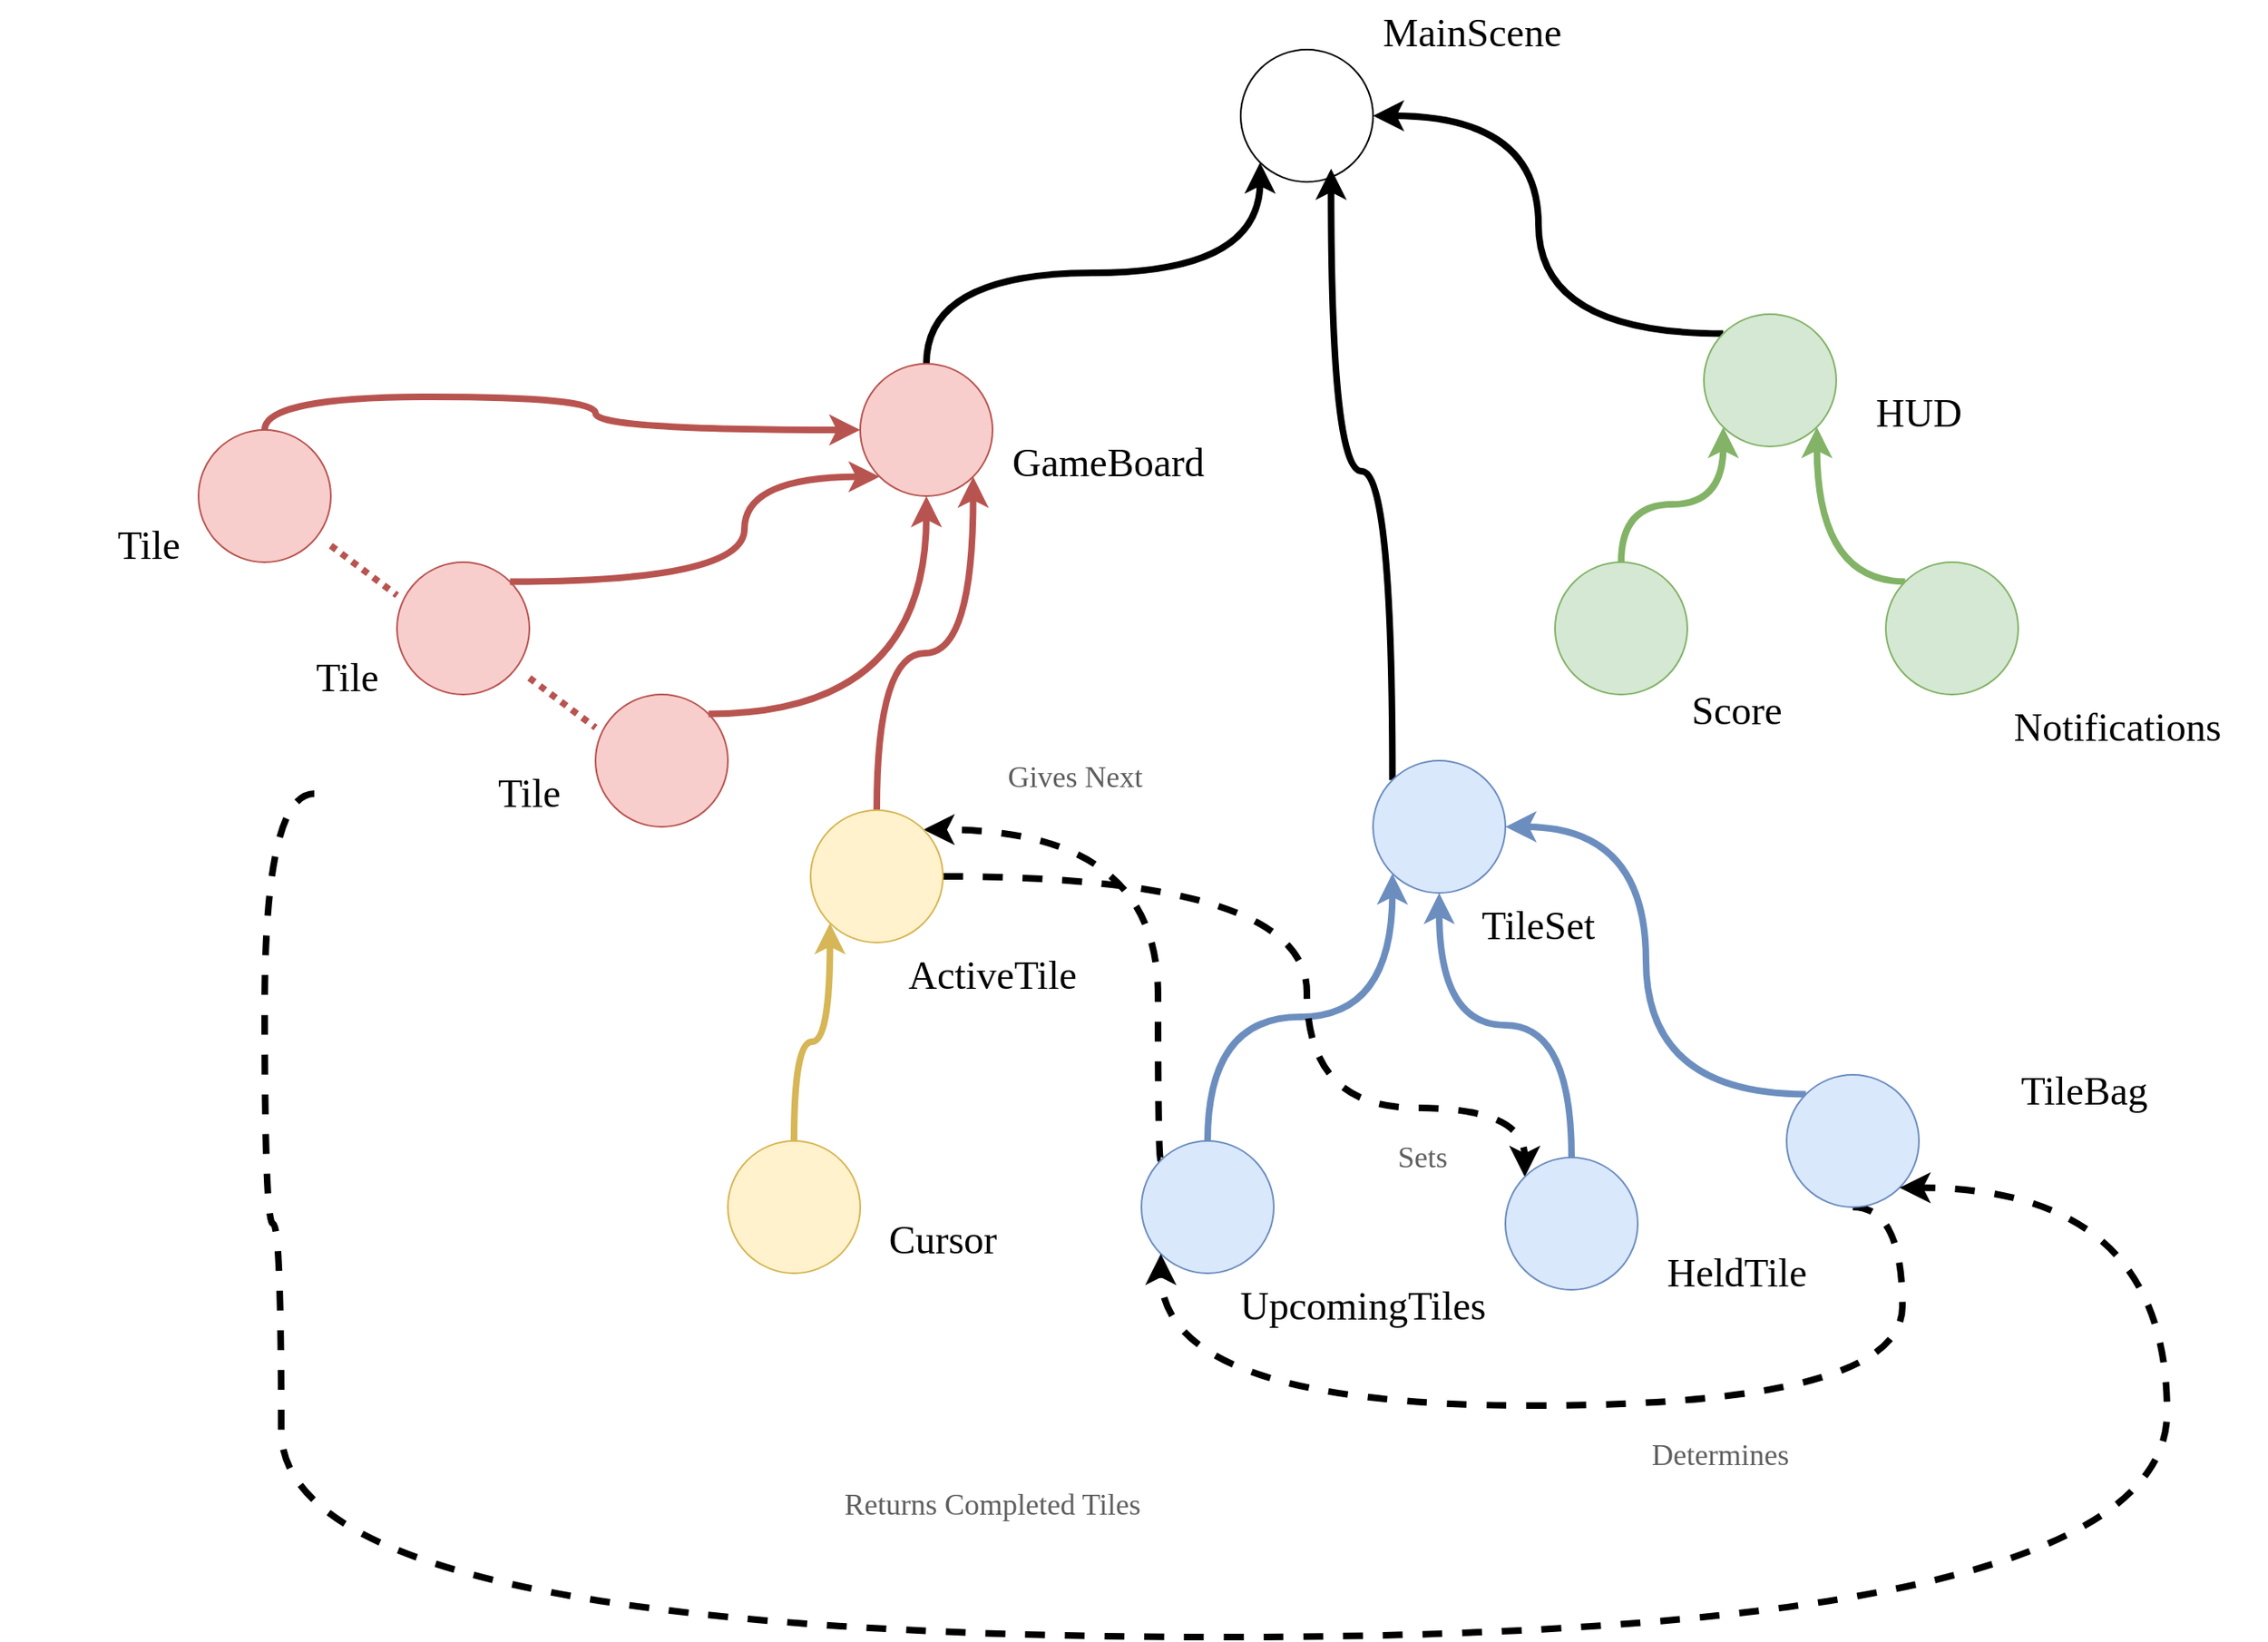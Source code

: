 <mxfile version="12.4.8" type="device"><diagram id="mDV6GGJU_76RKqSqO3B7" name="Page-1"><mxGraphModel dx="1754" dy="478" grid="1" gridSize="10" guides="1" tooltips="1" connect="1" arrows="1" fold="1" page="1" pageScale="1" pageWidth="850" pageHeight="1100" math="0" shadow="0"><root><mxCell id="0"/><mxCell id="1" parent="0"/><mxCell id="ZrlPPFWRv1yOLr7yIgt8-1" value="" style="ellipse;whiteSpace=wrap;html=1;aspect=fixed;" parent="1" vertex="1"><mxGeometry x="350" y="140" width="80" height="80" as="geometry"/></mxCell><mxCell id="ZrlPPFWRv1yOLr7yIgt8-38" style="edgeStyle=orthogonalEdgeStyle;rounded=0;orthogonalLoop=1;jettySize=auto;html=1;exitX=0.5;exitY=0;exitDx=0;exitDy=0;entryX=0;entryY=1;entryDx=0;entryDy=0;curved=1;strokeWidth=4;" parent="1" source="ZrlPPFWRv1yOLr7yIgt8-2" target="ZrlPPFWRv1yOLr7yIgt8-1" edge="1"><mxGeometry relative="1" as="geometry"/></mxCell><mxCell id="ZrlPPFWRv1yOLr7yIgt8-2" value="" style="ellipse;whiteSpace=wrap;html=1;aspect=fixed;fillColor=#f8cecc;strokeColor=#b85450;" parent="1" vertex="1"><mxGeometry x="120" y="330" width="80" height="80" as="geometry"/></mxCell><mxCell id="ZrlPPFWRv1yOLr7yIgt8-46" style="edgeStyle=orthogonalEdgeStyle;curved=1;rounded=0;orthogonalLoop=1;jettySize=auto;html=1;exitX=0;exitY=0;exitDx=0;exitDy=0;entryX=0.683;entryY=0.9;entryDx=0;entryDy=0;entryPerimeter=0;strokeWidth=4;" parent="1" source="ZrlPPFWRv1yOLr7yIgt8-3" target="ZrlPPFWRv1yOLr7yIgt8-1" edge="1"><mxGeometry relative="1" as="geometry"/></mxCell><mxCell id="ZrlPPFWRv1yOLr7yIgt8-3" value="" style="ellipse;whiteSpace=wrap;html=1;aspect=fixed;fillColor=#dae8fc;strokeColor=#6c8ebf;" parent="1" vertex="1"><mxGeometry x="430" y="570" width="80" height="80" as="geometry"/></mxCell><mxCell id="ZrlPPFWRv1yOLr7yIgt8-47" style="edgeStyle=orthogonalEdgeStyle;curved=1;rounded=0;orthogonalLoop=1;jettySize=auto;html=1;exitX=0;exitY=0;exitDx=0;exitDy=0;strokeWidth=4;entryX=1;entryY=0.5;entryDx=0;entryDy=0;" parent="1" source="ZrlPPFWRv1yOLr7yIgt8-4" target="ZrlPPFWRv1yOLr7yIgt8-1" edge="1"><mxGeometry relative="1" as="geometry"><mxPoint x="500" y="220" as="targetPoint"/></mxGeometry></mxCell><mxCell id="ZrlPPFWRv1yOLr7yIgt8-4" value="" style="ellipse;whiteSpace=wrap;html=1;aspect=fixed;fillColor=#d5e8d4;strokeColor=#82b366;" parent="1" vertex="1"><mxGeometry x="630" y="300" width="80" height="80" as="geometry"/></mxCell><mxCell id="ZrlPPFWRv1yOLr7yIgt8-54" style="edgeStyle=orthogonalEdgeStyle;curved=1;rounded=0;orthogonalLoop=1;jettySize=auto;html=1;exitX=0.5;exitY=0;exitDx=0;exitDy=0;entryX=0;entryY=1;entryDx=0;entryDy=0;strokeWidth=4;fillColor=#d5e8d4;strokeColor=#82b366;" parent="1" source="ZrlPPFWRv1yOLr7yIgt8-5" target="ZrlPPFWRv1yOLr7yIgt8-4" edge="1"><mxGeometry relative="1" as="geometry"/></mxCell><mxCell id="ZrlPPFWRv1yOLr7yIgt8-5" value="" style="ellipse;whiteSpace=wrap;html=1;aspect=fixed;fillColor=#d5e8d4;strokeColor=#82b366;" parent="1" vertex="1"><mxGeometry x="540" y="450" width="80" height="80" as="geometry"/></mxCell><mxCell id="ZrlPPFWRv1yOLr7yIgt8-53" style="edgeStyle=orthogonalEdgeStyle;curved=1;rounded=0;orthogonalLoop=1;jettySize=auto;html=1;exitX=0;exitY=0;exitDx=0;exitDy=0;entryX=1;entryY=1;entryDx=0;entryDy=0;strokeWidth=4;fillColor=#d5e8d4;strokeColor=#82b366;" parent="1" source="ZrlPPFWRv1yOLr7yIgt8-6" target="ZrlPPFWRv1yOLr7yIgt8-4" edge="1"><mxGeometry relative="1" as="geometry"/></mxCell><mxCell id="ZrlPPFWRv1yOLr7yIgt8-6" value="" style="ellipse;whiteSpace=wrap;html=1;aspect=fixed;fillColor=#d5e8d4;strokeColor=#82b366;" parent="1" vertex="1"><mxGeometry x="740" y="450" width="80" height="80" as="geometry"/></mxCell><mxCell id="ZrlPPFWRv1yOLr7yIgt8-43" style="edgeStyle=orthogonalEdgeStyle;curved=1;rounded=0;orthogonalLoop=1;jettySize=auto;html=1;exitX=0.5;exitY=0;exitDx=0;exitDy=0;entryX=0;entryY=1;entryDx=0;entryDy=0;strokeWidth=4;fillColor=#dae8fc;strokeColor=#6c8ebf;" parent="1" source="ZrlPPFWRv1yOLr7yIgt8-7" target="ZrlPPFWRv1yOLr7yIgt8-3" edge="1"><mxGeometry relative="1" as="geometry"/></mxCell><mxCell id="ZrlPPFWRv1yOLr7yIgt8-57" style="edgeStyle=orthogonalEdgeStyle;curved=1;rounded=0;orthogonalLoop=1;jettySize=auto;html=1;exitX=0;exitY=0;exitDx=0;exitDy=0;entryX=1;entryY=0;entryDx=0;entryDy=0;strokeWidth=4;dashed=1;" parent="1" source="ZrlPPFWRv1yOLr7yIgt8-7" target="ZrlPPFWRv1yOLr7yIgt8-12" edge="1"><mxGeometry relative="1" as="geometry"><Array as="points"><mxPoint x="300" y="812"/><mxPoint x="300" y="612"/></Array></mxGeometry></mxCell><mxCell id="ZrlPPFWRv1yOLr7yIgt8-59" style="edgeStyle=orthogonalEdgeStyle;curved=1;rounded=0;orthogonalLoop=1;jettySize=auto;html=1;exitX=1;exitY=0.5;exitDx=0;exitDy=0;entryX=0;entryY=0;entryDx=0;entryDy=0;dashed=1;strokeWidth=4;" parent="1" source="ZrlPPFWRv1yOLr7yIgt8-12" target="ZrlPPFWRv1yOLr7yIgt8-9" edge="1"><mxGeometry relative="1" as="geometry"><Array as="points"><mxPoint x="390" y="640"/><mxPoint x="390" y="780"/><mxPoint x="522" y="780"/></Array></mxGeometry></mxCell><mxCell id="ZrlPPFWRv1yOLr7yIgt8-7" value="" style="ellipse;whiteSpace=wrap;html=1;aspect=fixed;fillColor=#dae8fc;strokeColor=#6c8ebf;" parent="1" vertex="1"><mxGeometry x="290" y="800" width="80" height="80" as="geometry"/></mxCell><mxCell id="ZrlPPFWRv1yOLr7yIgt8-44" style="edgeStyle=orthogonalEdgeStyle;curved=1;rounded=0;orthogonalLoop=1;jettySize=auto;html=1;exitX=0.5;exitY=0;exitDx=0;exitDy=0;strokeWidth=4;fillColor=#dae8fc;strokeColor=#6c8ebf;" parent="1" source="ZrlPPFWRv1yOLr7yIgt8-9" target="ZrlPPFWRv1yOLr7yIgt8-3" edge="1"><mxGeometry relative="1" as="geometry"/></mxCell><mxCell id="ZrlPPFWRv1yOLr7yIgt8-9" value="" style="ellipse;whiteSpace=wrap;html=1;aspect=fixed;fillColor=#dae8fc;strokeColor=#6c8ebf;" parent="1" vertex="1"><mxGeometry x="510" y="810" width="80" height="80" as="geometry"/></mxCell><mxCell id="ZrlPPFWRv1yOLr7yIgt8-45" style="edgeStyle=orthogonalEdgeStyle;curved=1;rounded=0;orthogonalLoop=1;jettySize=auto;html=1;exitX=0;exitY=0;exitDx=0;exitDy=0;entryX=1;entryY=0.5;entryDx=0;entryDy=0;strokeWidth=4;fillColor=#dae8fc;strokeColor=#6c8ebf;" parent="1" source="ZrlPPFWRv1yOLr7yIgt8-10" target="ZrlPPFWRv1yOLr7yIgt8-3" edge="1"><mxGeometry relative="1" as="geometry"/></mxCell><mxCell id="ZrlPPFWRv1yOLr7yIgt8-60" style="edgeStyle=orthogonalEdgeStyle;curved=1;rounded=0;orthogonalLoop=1;jettySize=auto;html=1;exitX=0.5;exitY=1;exitDx=0;exitDy=0;entryX=0;entryY=1;entryDx=0;entryDy=0;dashed=1;strokeWidth=4;" parent="1" source="ZrlPPFWRv1yOLr7yIgt8-10" target="ZrlPPFWRv1yOLr7yIgt8-7" edge="1"><mxGeometry relative="1" as="geometry"><Array as="points"><mxPoint x="750" y="840"/><mxPoint x="750" y="960"/><mxPoint x="302" y="960"/></Array></mxGeometry></mxCell><mxCell id="ZrlPPFWRv1yOLr7yIgt8-10" value="" style="ellipse;whiteSpace=wrap;html=1;aspect=fixed;fillColor=#dae8fc;strokeColor=#6c8ebf;" parent="1" vertex="1"><mxGeometry x="680" y="760" width="80" height="80" as="geometry"/></mxCell><mxCell id="ZrlPPFWRv1yOLr7yIgt8-39" style="edgeStyle=orthogonalEdgeStyle;curved=1;rounded=0;orthogonalLoop=1;jettySize=auto;html=1;exitX=0.5;exitY=0;exitDx=0;exitDy=0;entryX=0;entryY=0.5;entryDx=0;entryDy=0;strokeWidth=4;fillColor=#f8cecc;strokeColor=#b85450;" parent="1" source="ZrlPPFWRv1yOLr7yIgt8-11" target="ZrlPPFWRv1yOLr7yIgt8-2" edge="1"><mxGeometry relative="1" as="geometry"/></mxCell><mxCell id="ZrlPPFWRv1yOLr7yIgt8-61" style="edgeStyle=orthogonalEdgeStyle;curved=1;rounded=0;orthogonalLoop=1;jettySize=auto;html=1;entryX=1;entryY=1;entryDx=0;entryDy=0;dashed=1;strokeWidth=4;" parent="1" target="ZrlPPFWRv1yOLr7yIgt8-10" edge="1"><mxGeometry relative="1" as="geometry"><Array as="points"><mxPoint x="-240" y="850"/><mxPoint x="-230" y="850"/><mxPoint x="-230" y="1100"/><mxPoint x="910" y="1100"/><mxPoint x="910" y="828"/></Array><mxPoint x="-210" y="590" as="sourcePoint"/></mxGeometry></mxCell><mxCell id="ZrlPPFWRv1yOLr7yIgt8-11" value="" style="ellipse;whiteSpace=wrap;html=1;aspect=fixed;fillColor=#f8cecc;strokeColor=#b85450;" parent="1" vertex="1"><mxGeometry x="-280" y="370" width="80" height="80" as="geometry"/></mxCell><mxCell id="ZrlPPFWRv1yOLr7yIgt8-41" style="edgeStyle=orthogonalEdgeStyle;curved=1;rounded=0;orthogonalLoop=1;jettySize=auto;html=1;exitX=0.5;exitY=0;exitDx=0;exitDy=0;entryX=1;entryY=1;entryDx=0;entryDy=0;strokeWidth=4;fillColor=#f8cecc;strokeColor=#b85450;" parent="1" source="ZrlPPFWRv1yOLr7yIgt8-12" target="ZrlPPFWRv1yOLr7yIgt8-2" edge="1"><mxGeometry relative="1" as="geometry"/></mxCell><mxCell id="ZrlPPFWRv1yOLr7yIgt8-12" value="" style="ellipse;whiteSpace=wrap;html=1;aspect=fixed;fillColor=#fff2cc;strokeColor=#d6b656;" parent="1" vertex="1"><mxGeometry x="90" y="600" width="80" height="80" as="geometry"/></mxCell><mxCell id="ZrlPPFWRv1yOLr7yIgt8-42" style="edgeStyle=orthogonalEdgeStyle;curved=1;rounded=0;orthogonalLoop=1;jettySize=auto;html=1;exitX=0.5;exitY=0;exitDx=0;exitDy=0;entryX=0;entryY=1;entryDx=0;entryDy=0;strokeWidth=4;fillColor=#fff2cc;strokeColor=#d6b656;" parent="1" source="ZrlPPFWRv1yOLr7yIgt8-13" target="ZrlPPFWRv1yOLr7yIgt8-12" edge="1"><mxGeometry relative="1" as="geometry"/></mxCell><mxCell id="ZrlPPFWRv1yOLr7yIgt8-13" value="" style="ellipse;whiteSpace=wrap;html=1;aspect=fixed;fillColor=#fff2cc;strokeColor=#d6b656;" parent="1" vertex="1"><mxGeometry x="40" y="800" width="80" height="80" as="geometry"/></mxCell><mxCell id="ZrlPPFWRv1yOLr7yIgt8-14" value="&lt;font style=&quot;font-size: 24px&quot; face=&quot;Lucida Console&quot;&gt;MainScene&lt;/font&gt;" style="text;html=1;strokeColor=none;fillColor=none;align=center;verticalAlign=middle;whiteSpace=wrap;rounded=0;" parent="1" vertex="1"><mxGeometry x="400" y="110" width="180" height="40" as="geometry"/></mxCell><mxCell id="ZrlPPFWRv1yOLr7yIgt8-15" value="&lt;font style=&quot;font-size: 24px&quot; face=&quot;Lucida Console&quot;&gt;TileSet&lt;/font&gt;" style="text;html=1;strokeColor=none;fillColor=none;align=center;verticalAlign=middle;whiteSpace=wrap;rounded=0;" parent="1" vertex="1"><mxGeometry x="440" y="650" width="180" height="40" as="geometry"/></mxCell><mxCell id="ZrlPPFWRv1yOLr7yIgt8-16" value="&lt;font style=&quot;font-size: 24px&quot; face=&quot;Lucida Console&quot;&gt;UpcomingTiles&lt;/font&gt;" style="text;html=1;strokeColor=none;fillColor=none;align=center;verticalAlign=middle;whiteSpace=wrap;rounded=0;" parent="1" vertex="1"><mxGeometry x="334" y="880" width="180" height="40" as="geometry"/></mxCell><mxCell id="ZrlPPFWRv1yOLr7yIgt8-18" value="&lt;font style=&quot;font-size: 24px&quot; face=&quot;Lucida Console&quot;&gt;TileBag&lt;/font&gt;" style="text;html=1;strokeColor=none;fillColor=none;align=center;verticalAlign=middle;whiteSpace=wrap;rounded=0;" parent="1" vertex="1"><mxGeometry x="770" y="750" width="180" height="40" as="geometry"/></mxCell><mxCell id="ZrlPPFWRv1yOLr7yIgt8-19" value="&lt;font style=&quot;font-size: 24px&quot; face=&quot;Lucida Console&quot;&gt;HeldTile&lt;br&gt;&lt;/font&gt;" style="text;html=1;strokeColor=none;fillColor=none;align=center;verticalAlign=middle;whiteSpace=wrap;rounded=0;" parent="1" vertex="1"><mxGeometry x="560" y="860" width="180" height="40" as="geometry"/></mxCell><mxCell id="ZrlPPFWRv1yOLr7yIgt8-24" value="&lt;font style=&quot;font-size: 24px&quot; face=&quot;Lucida Console&quot;&gt;HUD&lt;br&gt;&lt;/font&gt;" style="text;html=1;strokeColor=none;fillColor=none;align=center;verticalAlign=middle;whiteSpace=wrap;rounded=0;" parent="1" vertex="1"><mxGeometry x="670" y="340" width="180" height="40" as="geometry"/></mxCell><mxCell id="ZrlPPFWRv1yOLr7yIgt8-25" value="&lt;font style=&quot;font-size: 24px&quot; face=&quot;Lucida Console&quot;&gt;Notifications&lt;br&gt;&lt;/font&gt;" style="text;html=1;strokeColor=none;fillColor=none;align=center;verticalAlign=middle;whiteSpace=wrap;rounded=0;" parent="1" vertex="1"><mxGeometry x="790" y="530" width="180" height="40" as="geometry"/></mxCell><mxCell id="ZrlPPFWRv1yOLr7yIgt8-26" value="&lt;font style=&quot;font-size: 24px&quot; face=&quot;Lucida Console&quot;&gt;Score&lt;br&gt;&lt;/font&gt;" style="text;html=1;strokeColor=none;fillColor=none;align=center;verticalAlign=middle;whiteSpace=wrap;rounded=0;" parent="1" vertex="1"><mxGeometry x="560" y="520" width="180" height="40" as="geometry"/></mxCell><mxCell id="ZrlPPFWRv1yOLr7yIgt8-27" value="&lt;font style=&quot;font-size: 24px&quot; face=&quot;Lucida Console&quot;&gt;GameBoard&lt;br&gt;&lt;/font&gt;" style="text;html=1;strokeColor=none;fillColor=none;align=center;verticalAlign=middle;whiteSpace=wrap;rounded=0;" parent="1" vertex="1"><mxGeometry x="180" y="370" width="180" height="40" as="geometry"/></mxCell><mxCell id="ZrlPPFWRv1yOLr7yIgt8-32" value="&lt;font style=&quot;font-size: 24px&quot; face=&quot;Lucida Console&quot;&gt;Tile&lt;br&gt;&lt;/font&gt;" style="text;html=1;strokeColor=none;fillColor=none;align=center;verticalAlign=middle;whiteSpace=wrap;rounded=0;" parent="1" vertex="1"><mxGeometry x="-400" y="420" width="180" height="40" as="geometry"/></mxCell><mxCell id="ZrlPPFWRv1yOLr7yIgt8-33" value="&lt;font style=&quot;font-size: 24px&quot; face=&quot;Lucida Console&quot;&gt;Cursor&lt;br&gt;&lt;/font&gt;" style="text;html=1;strokeColor=none;fillColor=none;align=center;verticalAlign=middle;whiteSpace=wrap;rounded=0;" parent="1" vertex="1"><mxGeometry x="80" y="840" width="180" height="40" as="geometry"/></mxCell><mxCell id="ZrlPPFWRv1yOLr7yIgt8-34" value="&lt;font style=&quot;font-size: 24px&quot; face=&quot;Lucida Console&quot;&gt;ActiveTile&lt;br&gt;&lt;/font&gt;" style="text;html=1;strokeColor=none;fillColor=none;align=center;verticalAlign=middle;whiteSpace=wrap;rounded=0;" parent="1" vertex="1"><mxGeometry x="110" y="680" width="180" height="40" as="geometry"/></mxCell><mxCell id="ZrlPPFWRv1yOLr7yIgt8-64" value="&lt;font style=&quot;font-size: 18px&quot; face=&quot;Lucida Console&quot; color=&quot;#5e5e5e&quot;&gt;Gives Next&lt;/font&gt;" style="text;html=1;strokeColor=none;fillColor=none;align=center;verticalAlign=middle;whiteSpace=wrap;rounded=0;" parent="1" vertex="1"><mxGeometry x="180" y="560" width="140" height="40" as="geometry"/></mxCell><mxCell id="ZrlPPFWRv1yOLr7yIgt8-65" value="&lt;font style=&quot;font-size: 18px&quot; face=&quot;Lucida Console&quot; color=&quot;#5e5e5e&quot;&gt;Returns Completed Tiles&lt;/font&gt;" style="text;html=1;strokeColor=none;fillColor=none;align=center;verticalAlign=middle;whiteSpace=wrap;rounded=0;" parent="1" vertex="1"><mxGeometry x="90" y="990" width="220" height="60" as="geometry"/></mxCell><mxCell id="ZrlPPFWRv1yOLr7yIgt8-66" value="&lt;font style=&quot;font-size: 18px&quot; face=&quot;Lucida Console&quot; color=&quot;#5e5e5e&quot;&gt;Determines&lt;/font&gt;" style="text;html=1;strokeColor=none;fillColor=none;align=center;verticalAlign=middle;whiteSpace=wrap;rounded=0;" parent="1" vertex="1"><mxGeometry x="530" y="960" width="220" height="60" as="geometry"/></mxCell><mxCell id="ZrlPPFWRv1yOLr7yIgt8-68" value="&lt;font style=&quot;font-size: 18px&quot; face=&quot;Lucida Console&quot; color=&quot;#5e5e5e&quot;&gt;Sets&lt;/font&gt;" style="text;html=1;strokeColor=none;fillColor=none;align=center;verticalAlign=middle;whiteSpace=wrap;rounded=0;" parent="1" vertex="1"><mxGeometry x="390" y="790" width="140" height="40" as="geometry"/></mxCell><mxCell id="Kqn6rLQM9-H9-NgaDG3s-1" value="" style="ellipse;whiteSpace=wrap;html=1;aspect=fixed;fillColor=#f8cecc;strokeColor=#b85450;" vertex="1" parent="1"><mxGeometry x="-160" y="450" width="80" height="80" as="geometry"/></mxCell><mxCell id="Kqn6rLQM9-H9-NgaDG3s-3" value="" style="ellipse;whiteSpace=wrap;html=1;aspect=fixed;fillColor=#f8cecc;strokeColor=#b85450;" vertex="1" parent="1"><mxGeometry x="-40" y="530" width="80" height="80" as="geometry"/></mxCell><mxCell id="Kqn6rLQM9-H9-NgaDG3s-4" value="&lt;font style=&quot;font-size: 24px&quot; face=&quot;Lucida Console&quot;&gt;Tile&lt;br&gt;&lt;/font&gt;" style="text;html=1;strokeColor=none;fillColor=none;align=center;verticalAlign=middle;whiteSpace=wrap;rounded=0;" vertex="1" parent="1"><mxGeometry x="-280" y="500" width="180" height="40" as="geometry"/></mxCell><mxCell id="Kqn6rLQM9-H9-NgaDG3s-5" value="&lt;font style=&quot;font-size: 24px&quot; face=&quot;Lucida Console&quot;&gt;Tile&lt;br&gt;&lt;/font&gt;" style="text;html=1;strokeColor=none;fillColor=none;align=center;verticalAlign=middle;whiteSpace=wrap;rounded=0;" vertex="1" parent="1"><mxGeometry x="-170" y="570" width="180" height="40" as="geometry"/></mxCell><mxCell id="Kqn6rLQM9-H9-NgaDG3s-6" style="edgeStyle=orthogonalEdgeStyle;curved=1;rounded=0;orthogonalLoop=1;jettySize=auto;html=1;exitX=1;exitY=0;exitDx=0;exitDy=0;strokeWidth=4;fillColor=#f8cecc;strokeColor=#b85450;entryX=0;entryY=1;entryDx=0;entryDy=0;" edge="1" parent="1" source="Kqn6rLQM9-H9-NgaDG3s-1" target="ZrlPPFWRv1yOLr7yIgt8-2"><mxGeometry relative="1" as="geometry"><mxPoint x="-190" y="410" as="sourcePoint"/><mxPoint x="90" y="410" as="targetPoint"/><Array as="points"><mxPoint x="50" y="462"/><mxPoint x="50" y="398"/></Array></mxGeometry></mxCell><mxCell id="Kqn6rLQM9-H9-NgaDG3s-7" style="edgeStyle=orthogonalEdgeStyle;curved=1;rounded=0;orthogonalLoop=1;jettySize=auto;html=1;exitX=1;exitY=0;exitDx=0;exitDy=0;strokeWidth=4;fillColor=#f8cecc;strokeColor=#b85450;entryX=0.5;entryY=1;entryDx=0;entryDy=0;" edge="1" parent="1" source="Kqn6rLQM9-H9-NgaDG3s-3" target="ZrlPPFWRv1yOLr7yIgt8-2"><mxGeometry relative="1" as="geometry"><mxPoint x="-180" y="420" as="sourcePoint"/><mxPoint x="140" y="450" as="targetPoint"/></mxGeometry></mxCell><mxCell id="Kqn6rLQM9-H9-NgaDG3s-8" value="" style="endArrow=none;dashed=1;html=1;strokeWidth=4;dashPattern=1 1;fillColor=#f8cecc;strokeColor=#b85450;" edge="1" parent="1"><mxGeometry width="50" height="50" relative="1" as="geometry"><mxPoint x="-80" y="520" as="sourcePoint"/><mxPoint x="-40" y="550" as="targetPoint"/></mxGeometry></mxCell><mxCell id="Kqn6rLQM9-H9-NgaDG3s-9" value="" style="endArrow=none;dashed=1;html=1;strokeWidth=4;dashPattern=1 1;fillColor=#f8cecc;strokeColor=#b85450;" edge="1" parent="1"><mxGeometry width="50" height="50" relative="1" as="geometry"><mxPoint x="-200" y="440" as="sourcePoint"/><mxPoint x="-160" y="470" as="targetPoint"/></mxGeometry></mxCell></root></mxGraphModel></diagram></mxfile>